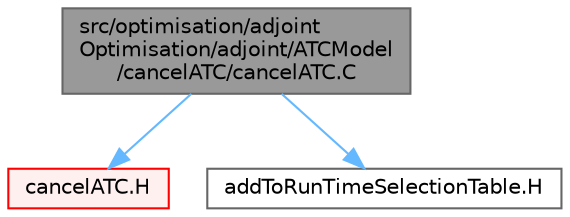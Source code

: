 digraph "src/optimisation/adjointOptimisation/adjoint/ATCModel/cancelATC/cancelATC.C"
{
 // LATEX_PDF_SIZE
  bgcolor="transparent";
  edge [fontname=Helvetica,fontsize=10,labelfontname=Helvetica,labelfontsize=10];
  node [fontname=Helvetica,fontsize=10,shape=box,height=0.2,width=0.4];
  Node1 [id="Node000001",label="src/optimisation/adjoint\lOptimisation/adjoint/ATCModel\l/cancelATC/cancelATC.C",height=0.2,width=0.4,color="gray40", fillcolor="grey60", style="filled", fontcolor="black",tooltip=" "];
  Node1 -> Node2 [id="edge1_Node000001_Node000002",color="steelblue1",style="solid",tooltip=" "];
  Node2 [id="Node000002",label="cancelATC.H",height=0.2,width=0.4,color="red", fillcolor="#FFF0F0", style="filled",URL="$cancelATC_8H.html",tooltip=" "];
  Node1 -> Node497 [id="edge2_Node000001_Node000497",color="steelblue1",style="solid",tooltip=" "];
  Node497 [id="Node000497",label="addToRunTimeSelectionTable.H",height=0.2,width=0.4,color="grey40", fillcolor="white", style="filled",URL="$addToRunTimeSelectionTable_8H.html",tooltip="Macros for easy insertion into run-time selection tables."];
}
